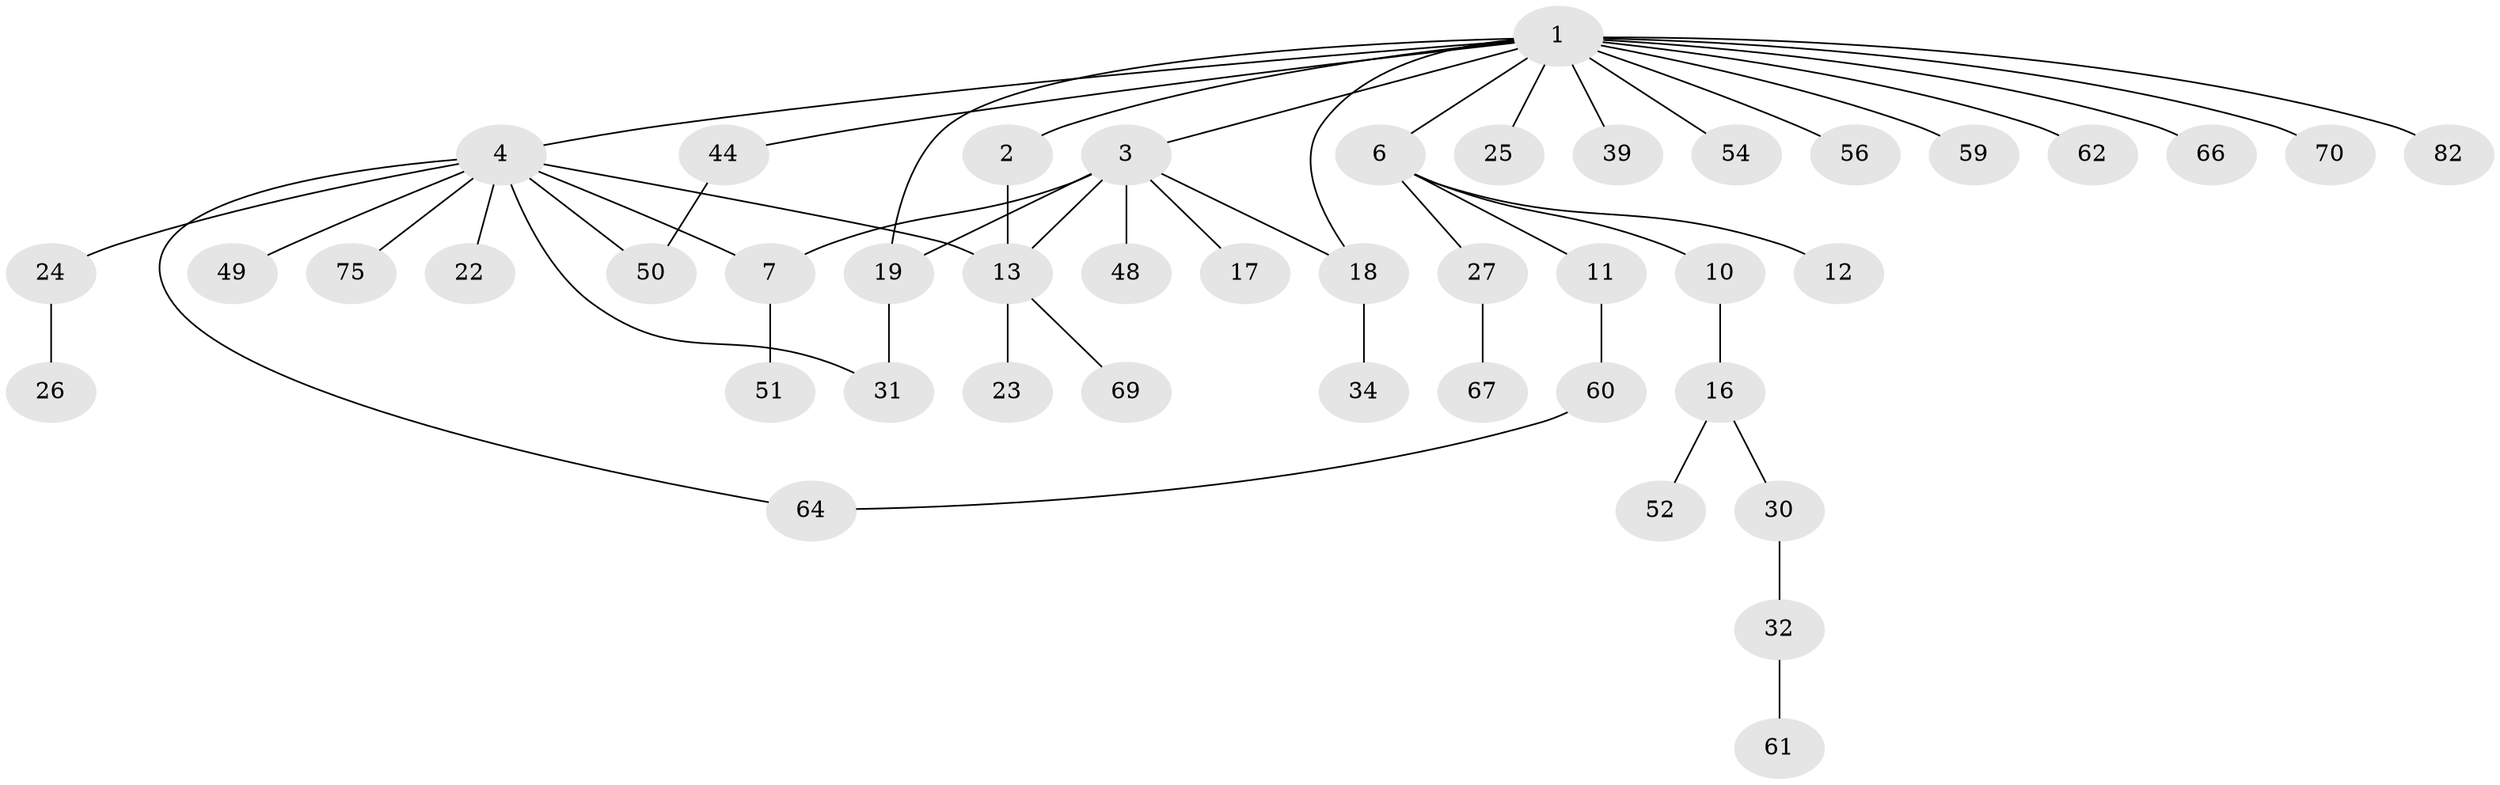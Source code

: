 // original degree distribution, {9: 0.011235955056179775, 2: 0.24719101123595505, 6: 0.011235955056179775, 5: 0.07865168539325842, 3: 0.16853932584269662, 1: 0.43820224719101125, 4: 0.0449438202247191}
// Generated by graph-tools (version 1.1) at 2025/13/03/09/25 04:13:16]
// undirected, 44 vertices, 51 edges
graph export_dot {
graph [start="1"]
  node [color=gray90,style=filled];
  1 [super="+5"];
  2;
  3 [super="+55+15+14"];
  4 [super="+28+36+9"];
  6;
  7 [super="+72+73"];
  10;
  11;
  12;
  13 [super="+20+68"];
  16;
  17;
  18 [super="+33+21"];
  19 [super="+47"];
  22;
  23 [super="+58"];
  24;
  25 [super="+88"];
  26;
  27;
  30;
  31 [super="+38"];
  32;
  34;
  39;
  44 [super="+89"];
  48;
  49;
  50 [super="+85"];
  51;
  52;
  54;
  56 [super="+86"];
  59 [super="+65+81+87"];
  60 [super="+74+71"];
  61;
  62 [super="+79+80"];
  64;
  66;
  67 [super="+76"];
  69;
  70;
  75;
  82;
  1 -- 2;
  1 -- 3;
  1 -- 4;
  1 -- 39;
  1 -- 44;
  1 -- 56;
  1 -- 66;
  1 -- 70;
  1 -- 6;
  1 -- 18;
  1 -- 19;
  1 -- 82;
  1 -- 54;
  1 -- 25;
  1 -- 59;
  1 -- 62;
  2 -- 13;
  3 -- 7;
  3 -- 48;
  3 -- 17;
  3 -- 19;
  3 -- 18;
  3 -- 13;
  4 -- 22;
  4 -- 64;
  4 -- 49;
  4 -- 7;
  4 -- 75;
  4 -- 50;
  4 -- 24;
  4 -- 31;
  4 -- 13;
  6 -- 10;
  6 -- 11;
  6 -- 12;
  6 -- 27;
  7 -- 51;
  10 -- 16;
  11 -- 60;
  13 -- 23;
  13 -- 69;
  16 -- 30;
  16 -- 52;
  18 -- 34;
  19 -- 31;
  24 -- 26;
  27 -- 67;
  30 -- 32;
  32 -- 61;
  44 -- 50;
  60 -- 64;
}
